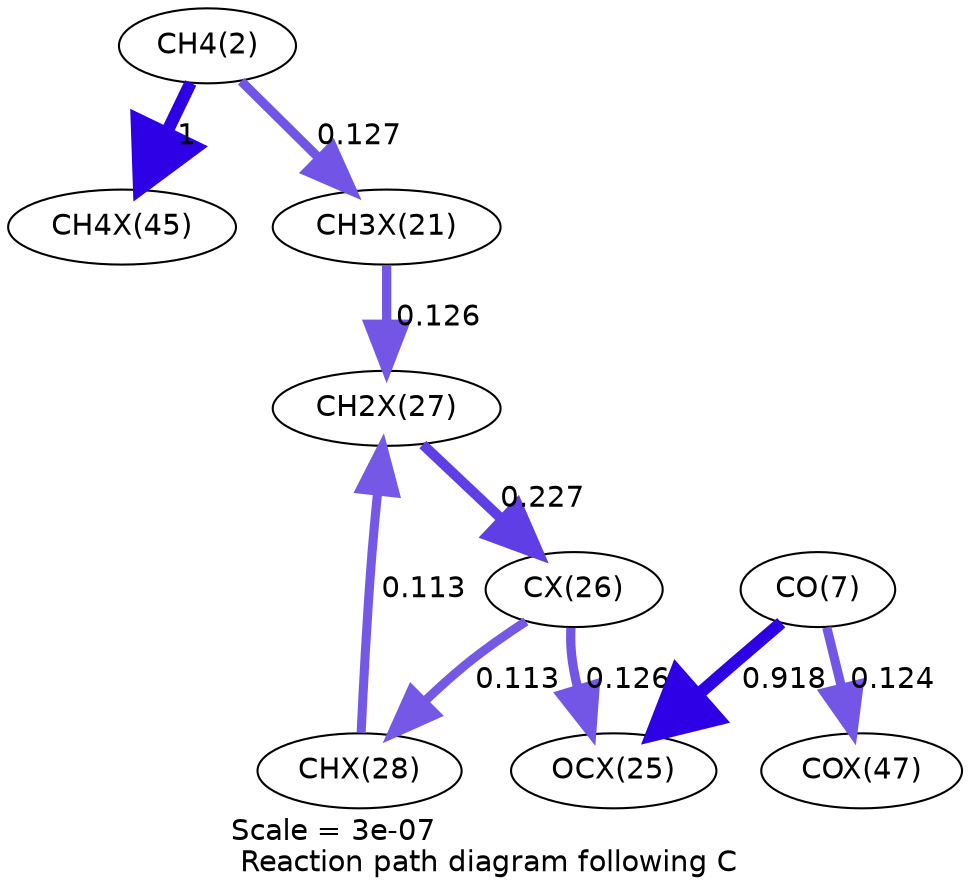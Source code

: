 digraph reaction_paths {
center=1;
s4 -> s34[fontname="Helvetica", penwidth=6, arrowsize=3, color="0.7, 1.5, 0.9"
, label=" 1"];
s4 -> s26[fontname="Helvetica", penwidth=4.44, arrowsize=2.22, color="0.7, 0.627, 0.9"
, label=" 0.127"];
s26 -> s32[fontname="Helvetica", penwidth=4.44, arrowsize=2.22, color="0.7, 0.626, 0.9"
, label=" 0.126"];
s33 -> s32[fontname="Helvetica", penwidth=4.36, arrowsize=2.18, color="0.7, 0.613, 0.9"
, label=" 0.113"];
s32 -> s31[fontname="Helvetica", penwidth=4.88, arrowsize=2.44, color="0.7, 0.727, 0.9"
, label=" 0.227"];
s31 -> s33[fontname="Helvetica", penwidth=4.36, arrowsize=2.18, color="0.7, 0.613, 0.9"
, label=" 0.113"];
s31 -> s30[fontname="Helvetica", penwidth=4.44, arrowsize=2.22, color="0.7, 0.626, 0.9"
, label=" 0.126"];
s9 -> s30[fontname="Helvetica", penwidth=5.94, arrowsize=2.97, color="0.7, 1.42, 0.9"
, label=" 0.918"];
s9 -> s36[fontname="Helvetica", penwidth=4.43, arrowsize=2.21, color="0.7, 0.624, 0.9"
, label=" 0.124"];
s4 [ fontname="Helvetica", label="CH4(2)"];
s9 [ fontname="Helvetica", label="CO(7)"];
s26 [ fontname="Helvetica", label="CH3X(21)"];
s30 [ fontname="Helvetica", label="OCX(25)"];
s31 [ fontname="Helvetica", label="CX(26)"];
s32 [ fontname="Helvetica", label="CH2X(27)"];
s33 [ fontname="Helvetica", label="CHX(28)"];
s34 [ fontname="Helvetica", label="CH4X(45)"];
s36 [ fontname="Helvetica", label="COX(47)"];
 label = "Scale = 3e-07\l Reaction path diagram following C";
 fontname = "Helvetica";
}
